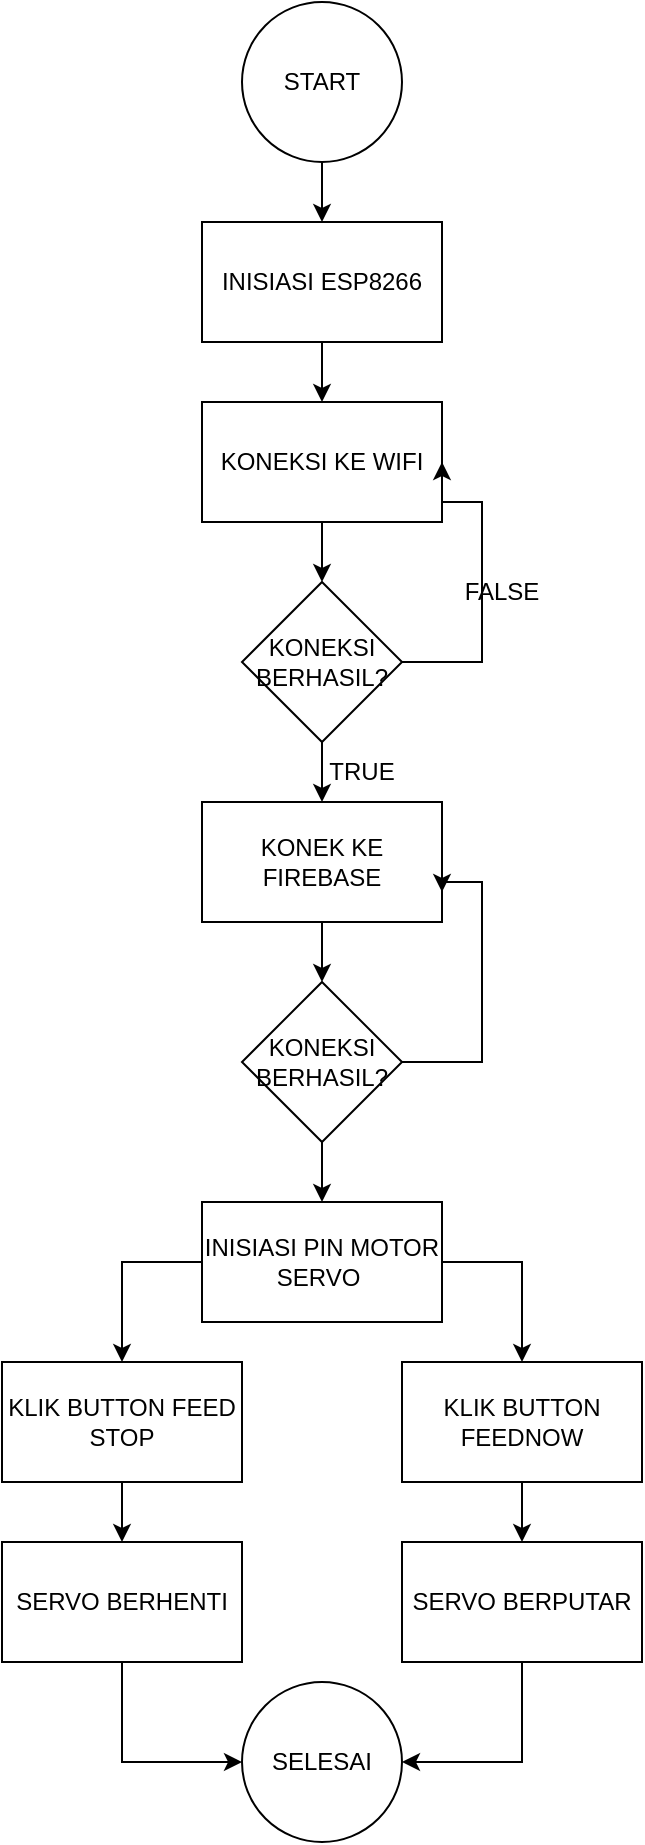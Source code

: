 <mxfile version="21.6.6" type="github">
  <diagram name="Page-1" id="vRKVQBC1Z72UgFb7hcXX">
    <mxGraphModel dx="954" dy="562" grid="1" gridSize="10" guides="1" tooltips="1" connect="1" arrows="1" fold="1" page="1" pageScale="1" pageWidth="850" pageHeight="1100" math="0" shadow="0">
      <root>
        <mxCell id="0" />
        <mxCell id="1" parent="0" />
        <mxCell id="YGLA4etkUnUnVpP6Zyq7-4" value="" style="edgeStyle=orthogonalEdgeStyle;rounded=0;orthogonalLoop=1;jettySize=auto;html=1;" edge="1" parent="1" source="YGLA4etkUnUnVpP6Zyq7-2" target="YGLA4etkUnUnVpP6Zyq7-3">
          <mxGeometry relative="1" as="geometry" />
        </mxCell>
        <mxCell id="YGLA4etkUnUnVpP6Zyq7-2" value="START" style="ellipse;whiteSpace=wrap;html=1;aspect=fixed;" vertex="1" parent="1">
          <mxGeometry x="360" y="40" width="80" height="80" as="geometry" />
        </mxCell>
        <mxCell id="YGLA4etkUnUnVpP6Zyq7-7" value="" style="edgeStyle=orthogonalEdgeStyle;rounded=0;orthogonalLoop=1;jettySize=auto;html=1;" edge="1" parent="1" source="YGLA4etkUnUnVpP6Zyq7-3" target="YGLA4etkUnUnVpP6Zyq7-5">
          <mxGeometry relative="1" as="geometry" />
        </mxCell>
        <mxCell id="YGLA4etkUnUnVpP6Zyq7-3" value="INISIASI ESP8266" style="rounded=0;whiteSpace=wrap;html=1;" vertex="1" parent="1">
          <mxGeometry x="340" y="150" width="120" height="60" as="geometry" />
        </mxCell>
        <mxCell id="YGLA4etkUnUnVpP6Zyq7-8" value="" style="edgeStyle=orthogonalEdgeStyle;rounded=0;orthogonalLoop=1;jettySize=auto;html=1;" edge="1" parent="1" source="YGLA4etkUnUnVpP6Zyq7-5" target="YGLA4etkUnUnVpP6Zyq7-6">
          <mxGeometry relative="1" as="geometry" />
        </mxCell>
        <mxCell id="YGLA4etkUnUnVpP6Zyq7-5" value="KONEKSI KE WIFI" style="rounded=0;whiteSpace=wrap;html=1;" vertex="1" parent="1">
          <mxGeometry x="340" y="240" width="120" height="60" as="geometry" />
        </mxCell>
        <mxCell id="YGLA4etkUnUnVpP6Zyq7-9" style="edgeStyle=orthogonalEdgeStyle;rounded=0;orthogonalLoop=1;jettySize=auto;html=1;entryX=1;entryY=0.5;entryDx=0;entryDy=0;exitX=1;exitY=0.5;exitDx=0;exitDy=0;" edge="1" parent="1" source="YGLA4etkUnUnVpP6Zyq7-6" target="YGLA4etkUnUnVpP6Zyq7-5">
          <mxGeometry relative="1" as="geometry">
            <Array as="points">
              <mxPoint x="480" y="370" />
              <mxPoint x="480" y="290" />
              <mxPoint x="460" y="290" />
            </Array>
          </mxGeometry>
        </mxCell>
        <mxCell id="YGLA4etkUnUnVpP6Zyq7-11" value="" style="edgeStyle=orthogonalEdgeStyle;rounded=0;orthogonalLoop=1;jettySize=auto;html=1;" edge="1" parent="1" source="YGLA4etkUnUnVpP6Zyq7-6" target="YGLA4etkUnUnVpP6Zyq7-10">
          <mxGeometry relative="1" as="geometry" />
        </mxCell>
        <mxCell id="YGLA4etkUnUnVpP6Zyq7-6" value="KONEKSI BERHASIL?" style="rhombus;whiteSpace=wrap;html=1;" vertex="1" parent="1">
          <mxGeometry x="360" y="330" width="80" height="80" as="geometry" />
        </mxCell>
        <mxCell id="YGLA4etkUnUnVpP6Zyq7-16" value="" style="edgeStyle=orthogonalEdgeStyle;rounded=0;orthogonalLoop=1;jettySize=auto;html=1;" edge="1" parent="1" source="YGLA4etkUnUnVpP6Zyq7-10" target="YGLA4etkUnUnVpP6Zyq7-15">
          <mxGeometry relative="1" as="geometry" />
        </mxCell>
        <mxCell id="YGLA4etkUnUnVpP6Zyq7-10" value="KONEK KE FIREBASE" style="rounded=0;whiteSpace=wrap;html=1;" vertex="1" parent="1">
          <mxGeometry x="340" y="440" width="120" height="60" as="geometry" />
        </mxCell>
        <mxCell id="YGLA4etkUnUnVpP6Zyq7-28" style="edgeStyle=orthogonalEdgeStyle;rounded=0;orthogonalLoop=1;jettySize=auto;html=1;entryX=0.5;entryY=0;entryDx=0;entryDy=0;exitX=1;exitY=0.5;exitDx=0;exitDy=0;" edge="1" parent="1" source="YGLA4etkUnUnVpP6Zyq7-12" target="YGLA4etkUnUnVpP6Zyq7-26">
          <mxGeometry relative="1" as="geometry" />
        </mxCell>
        <mxCell id="YGLA4etkUnUnVpP6Zyq7-29" style="edgeStyle=orthogonalEdgeStyle;rounded=0;orthogonalLoop=1;jettySize=auto;html=1;entryX=0.5;entryY=0;entryDx=0;entryDy=0;exitX=0;exitY=0.5;exitDx=0;exitDy=0;" edge="1" parent="1" source="YGLA4etkUnUnVpP6Zyq7-12" target="YGLA4etkUnUnVpP6Zyq7-27">
          <mxGeometry relative="1" as="geometry" />
        </mxCell>
        <mxCell id="YGLA4etkUnUnVpP6Zyq7-12" value="INISIASI PIN MOTOR SERVO&amp;nbsp;" style="rounded=0;whiteSpace=wrap;html=1;" vertex="1" parent="1">
          <mxGeometry x="340" y="640" width="120" height="60" as="geometry" />
        </mxCell>
        <mxCell id="YGLA4etkUnUnVpP6Zyq7-13" value="FALSE" style="text;html=1;strokeColor=none;fillColor=none;align=center;verticalAlign=middle;whiteSpace=wrap;rounded=0;" vertex="1" parent="1">
          <mxGeometry x="460" y="320" width="60" height="30" as="geometry" />
        </mxCell>
        <mxCell id="YGLA4etkUnUnVpP6Zyq7-14" value="TRUE" style="text;html=1;strokeColor=none;fillColor=none;align=center;verticalAlign=middle;whiteSpace=wrap;rounded=0;" vertex="1" parent="1">
          <mxGeometry x="390" y="410" width="60" height="30" as="geometry" />
        </mxCell>
        <mxCell id="YGLA4etkUnUnVpP6Zyq7-17" style="edgeStyle=orthogonalEdgeStyle;rounded=0;orthogonalLoop=1;jettySize=auto;html=1;entryX=1;entryY=0.75;entryDx=0;entryDy=0;" edge="1" parent="1" source="YGLA4etkUnUnVpP6Zyq7-15" target="YGLA4etkUnUnVpP6Zyq7-10">
          <mxGeometry relative="1" as="geometry">
            <Array as="points">
              <mxPoint x="480" y="570" />
              <mxPoint x="480" y="480" />
              <mxPoint x="460" y="480" />
            </Array>
          </mxGeometry>
        </mxCell>
        <mxCell id="YGLA4etkUnUnVpP6Zyq7-18" value="" style="edgeStyle=orthogonalEdgeStyle;rounded=0;orthogonalLoop=1;jettySize=auto;html=1;" edge="1" parent="1" source="YGLA4etkUnUnVpP6Zyq7-15" target="YGLA4etkUnUnVpP6Zyq7-12">
          <mxGeometry relative="1" as="geometry" />
        </mxCell>
        <mxCell id="YGLA4etkUnUnVpP6Zyq7-15" value="KONEKSI BERHASIL?" style="rhombus;whiteSpace=wrap;html=1;" vertex="1" parent="1">
          <mxGeometry x="360" y="530" width="80" height="80" as="geometry" />
        </mxCell>
        <mxCell id="YGLA4etkUnUnVpP6Zyq7-25" value="" style="edgeStyle=orthogonalEdgeStyle;rounded=0;orthogonalLoop=1;jettySize=auto;html=1;entryX=1;entryY=0.5;entryDx=0;entryDy=0;" edge="1" parent="1" source="YGLA4etkUnUnVpP6Zyq7-19" target="YGLA4etkUnUnVpP6Zyq7-21">
          <mxGeometry relative="1" as="geometry" />
        </mxCell>
        <mxCell id="YGLA4etkUnUnVpP6Zyq7-19" value="SERVO BERPUTAR" style="rounded=0;whiteSpace=wrap;html=1;" vertex="1" parent="1">
          <mxGeometry x="440" y="810" width="120" height="60" as="geometry" />
        </mxCell>
        <mxCell id="YGLA4etkUnUnVpP6Zyq7-21" value="SELESAI" style="ellipse;whiteSpace=wrap;html=1;aspect=fixed;" vertex="1" parent="1">
          <mxGeometry x="360" y="880" width="80" height="80" as="geometry" />
        </mxCell>
        <mxCell id="YGLA4etkUnUnVpP6Zyq7-30" value="" style="edgeStyle=orthogonalEdgeStyle;rounded=0;orthogonalLoop=1;jettySize=auto;html=1;" edge="1" parent="1" source="YGLA4etkUnUnVpP6Zyq7-26" target="YGLA4etkUnUnVpP6Zyq7-19">
          <mxGeometry relative="1" as="geometry" />
        </mxCell>
        <mxCell id="YGLA4etkUnUnVpP6Zyq7-26" value="KLIK BUTTON FEEDNOW" style="rounded=0;whiteSpace=wrap;html=1;" vertex="1" parent="1">
          <mxGeometry x="440" y="720" width="120" height="60" as="geometry" />
        </mxCell>
        <mxCell id="YGLA4etkUnUnVpP6Zyq7-33" value="" style="edgeStyle=orthogonalEdgeStyle;rounded=0;orthogonalLoop=1;jettySize=auto;html=1;" edge="1" parent="1" source="YGLA4etkUnUnVpP6Zyq7-27" target="YGLA4etkUnUnVpP6Zyq7-31">
          <mxGeometry relative="1" as="geometry" />
        </mxCell>
        <mxCell id="YGLA4etkUnUnVpP6Zyq7-27" value="KLIK BUTTON FEED STOP" style="rounded=0;whiteSpace=wrap;html=1;" vertex="1" parent="1">
          <mxGeometry x="240" y="720" width="120" height="60" as="geometry" />
        </mxCell>
        <mxCell id="YGLA4etkUnUnVpP6Zyq7-34" style="edgeStyle=orthogonalEdgeStyle;rounded=0;orthogonalLoop=1;jettySize=auto;html=1;entryX=0;entryY=0.5;entryDx=0;entryDy=0;" edge="1" parent="1" source="YGLA4etkUnUnVpP6Zyq7-31" target="YGLA4etkUnUnVpP6Zyq7-21">
          <mxGeometry relative="1" as="geometry" />
        </mxCell>
        <mxCell id="YGLA4etkUnUnVpP6Zyq7-31" value="SERVO BERHENTI" style="rounded=0;whiteSpace=wrap;html=1;" vertex="1" parent="1">
          <mxGeometry x="240" y="810" width="120" height="60" as="geometry" />
        </mxCell>
      </root>
    </mxGraphModel>
  </diagram>
</mxfile>
